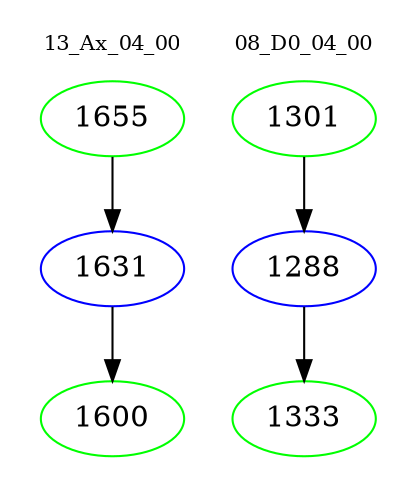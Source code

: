 digraph{
subgraph cluster_0 {
color = white
label = "13_Ax_04_00";
fontsize=10;
T0_1655 [label="1655", color="green"]
T0_1655 -> T0_1631 [color="black"]
T0_1631 [label="1631", color="blue"]
T0_1631 -> T0_1600 [color="black"]
T0_1600 [label="1600", color="green"]
}
subgraph cluster_1 {
color = white
label = "08_D0_04_00";
fontsize=10;
T1_1301 [label="1301", color="green"]
T1_1301 -> T1_1288 [color="black"]
T1_1288 [label="1288", color="blue"]
T1_1288 -> T1_1333 [color="black"]
T1_1333 [label="1333", color="green"]
}
}
